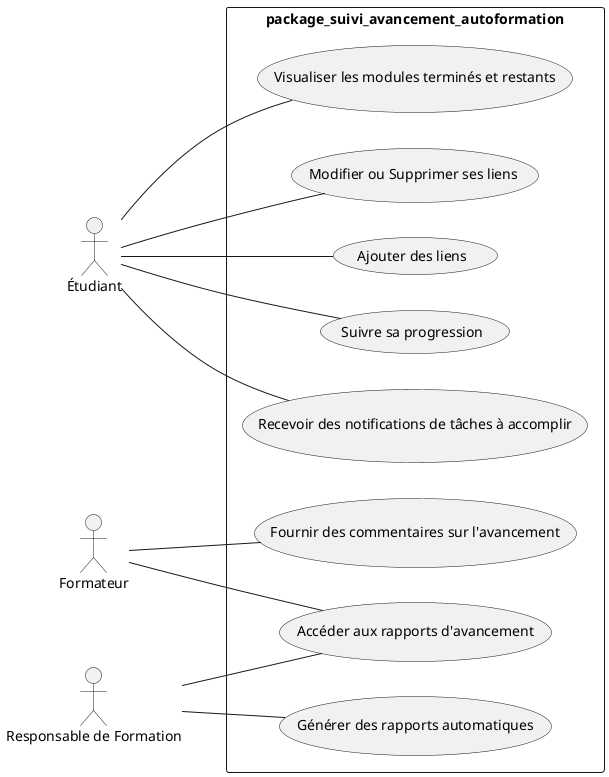 @startuml
left to right direction
actor Étudiant
actor Formateur
actor "Responsable de Formation" as Responsable

rectangle "package_suivi_avancement_autoformation" {
    usecase "Suivre sa progression" as UC1
    usecase "Recevoir des notifications de tâches à accomplir" as UC2
    usecase "Visualiser les modules terminés et restants" as UC3
    usecase "Modifier ou Supprimer ses liens" as UC8
    usecase "Ajouter des liens" as UC9
    usecase "Accéder aux rapports d'avancement" as UC4
    usecase "Fournir des commentaires sur l'avancement" as UC5
    usecase "Générer des rapports automatiques" as UC7
}

Étudiant -- UC1
Étudiant -- UC2
Étudiant -- UC3
Étudiant -- UC8
Étudiant -- UC9


Formateur -- UC4
Formateur -- UC5


Responsable -- UC4
Responsable -- UC7
@enduml